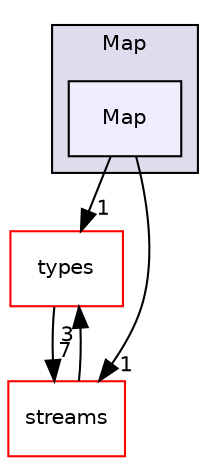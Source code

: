 digraph "src/phasicFlow/containers/Map/Map" {
  compound=true
  node [ fontsize="10", fontname="Helvetica"];
  edge [ labelfontsize="10", labelfontname="Helvetica"];
  subgraph clusterdir_d599344b708ddccc0ade592fdb50618a {
    graph [ bgcolor="#ddddee", pencolor="black", label="Map" fontname="Helvetica", fontsize="10", URL="dir_d599344b708ddccc0ade592fdb50618a.html"]
  dir_0000fe7b8e91285b2a0495ba6d5cb7ab [shape=box, label="Map", style="filled", fillcolor="#eeeeff", pencolor="black", URL="dir_0000fe7b8e91285b2a0495ba6d5cb7ab.html"];
  }
  dir_e8baec020e471dff3bc06b812491e6c5 [shape=box label="types" fillcolor="white" style="filled" color="red" URL="dir_e8baec020e471dff3bc06b812491e6c5.html"];
  dir_b13948a90891cb8a59f39ab8c50a8102 [shape=box label="streams" fillcolor="white" style="filled" color="red" URL="dir_b13948a90891cb8a59f39ab8c50a8102.html"];
  dir_e8baec020e471dff3bc06b812491e6c5->dir_b13948a90891cb8a59f39ab8c50a8102 [headlabel="7", labeldistance=1.5 headhref="dir_000175_000131.html"];
  dir_b13948a90891cb8a59f39ab8c50a8102->dir_e8baec020e471dff3bc06b812491e6c5 [headlabel="3", labeldistance=1.5 headhref="dir_000131_000175.html"];
  dir_0000fe7b8e91285b2a0495ba6d5cb7ab->dir_e8baec020e471dff3bc06b812491e6c5 [headlabel="1", labeldistance=1.5 headhref="dir_000094_000175.html"];
  dir_0000fe7b8e91285b2a0495ba6d5cb7ab->dir_b13948a90891cb8a59f39ab8c50a8102 [headlabel="1", labeldistance=1.5 headhref="dir_000094_000131.html"];
}
